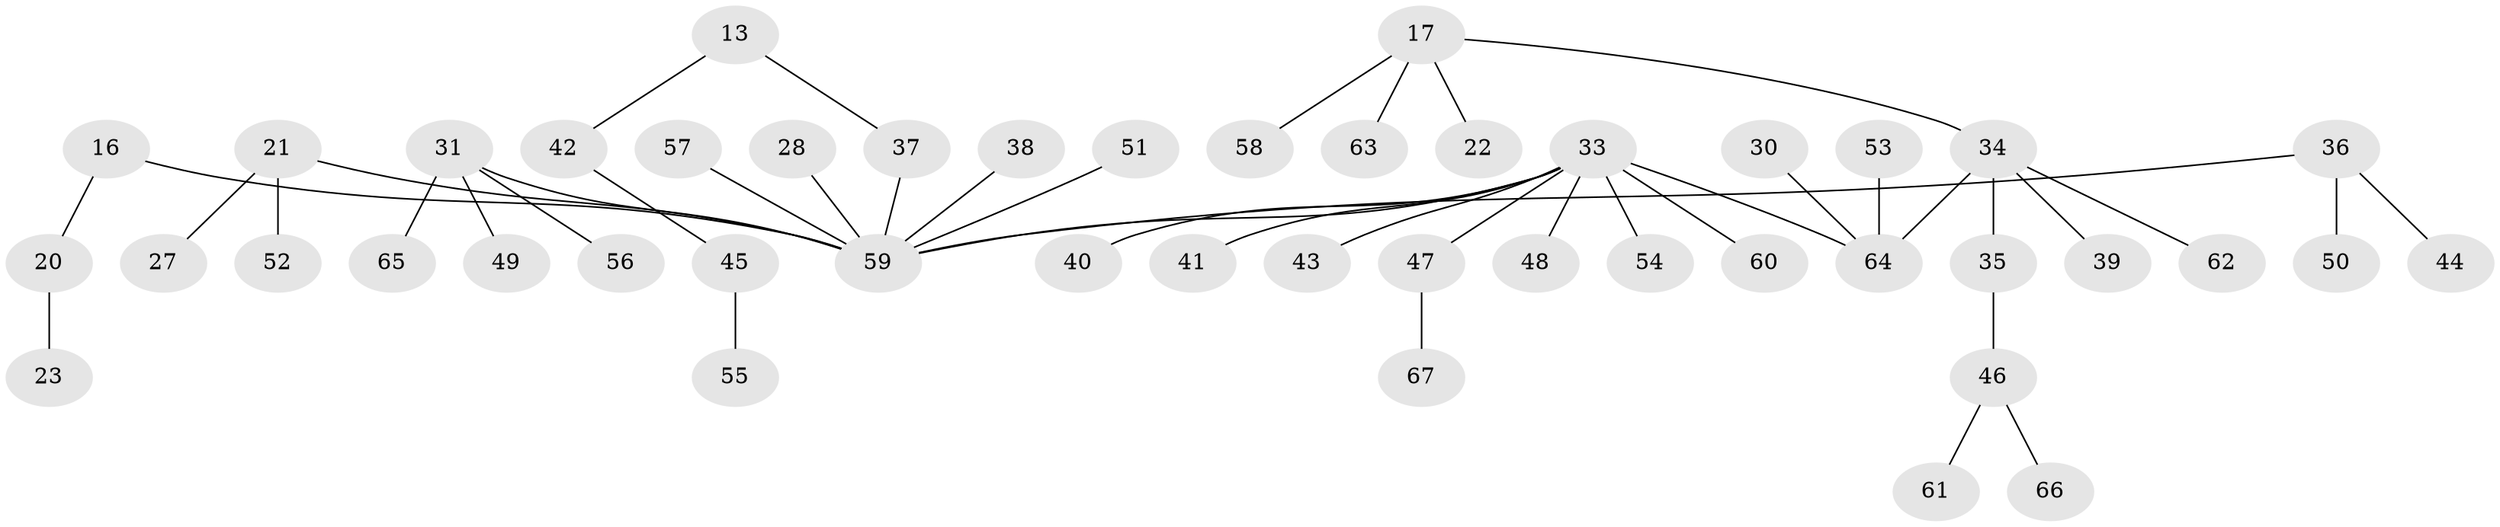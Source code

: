// original degree distribution, {4: 0.05970149253731343, 6: 0.029850746268656716, 3: 0.16417910447761194, 2: 0.19402985074626866, 5: 0.029850746268656716, 1: 0.5223880597014925}
// Generated by graph-tools (version 1.1) at 2025/56/03/04/25 21:56:53]
// undirected, 46 vertices, 45 edges
graph export_dot {
graph [start="1"]
  node [color=gray90,style=filled];
  13;
  16 [super="+5"];
  17;
  20;
  21 [super="+18"];
  22;
  23;
  27;
  28;
  30;
  31;
  33 [super="+6+10+24+19"];
  34 [super="+15"];
  35;
  36 [super="+26+29+32"];
  37 [super="+12"];
  38;
  39;
  40;
  41;
  42;
  43;
  44;
  45;
  46;
  47;
  48;
  49;
  50;
  51;
  52;
  53;
  54;
  55;
  56;
  57;
  58;
  59 [super="+4+11+25"];
  60;
  61;
  62;
  63;
  64 [super="+14"];
  65;
  66;
  67;
  13 -- 42;
  13 -- 37;
  16 -- 20;
  16 -- 59;
  17 -- 22;
  17 -- 58;
  17 -- 63;
  17 -- 34;
  20 -- 23;
  21 -- 52;
  21 -- 59;
  21 -- 27;
  28 -- 59;
  30 -- 64;
  31 -- 49;
  31 -- 56;
  31 -- 65;
  31 -- 59;
  33 -- 54;
  33 -- 41;
  33 -- 59;
  33 -- 43;
  33 -- 47;
  33 -- 64;
  33 -- 40;
  33 -- 48;
  33 -- 60;
  34 -- 62;
  34 -- 64;
  34 -- 35;
  34 -- 39;
  35 -- 46;
  36 -- 50;
  36 -- 59;
  36 -- 44;
  37 -- 59;
  38 -- 59;
  42 -- 45;
  45 -- 55;
  46 -- 61;
  46 -- 66;
  47 -- 67;
  51 -- 59;
  53 -- 64;
  57 -- 59;
}

